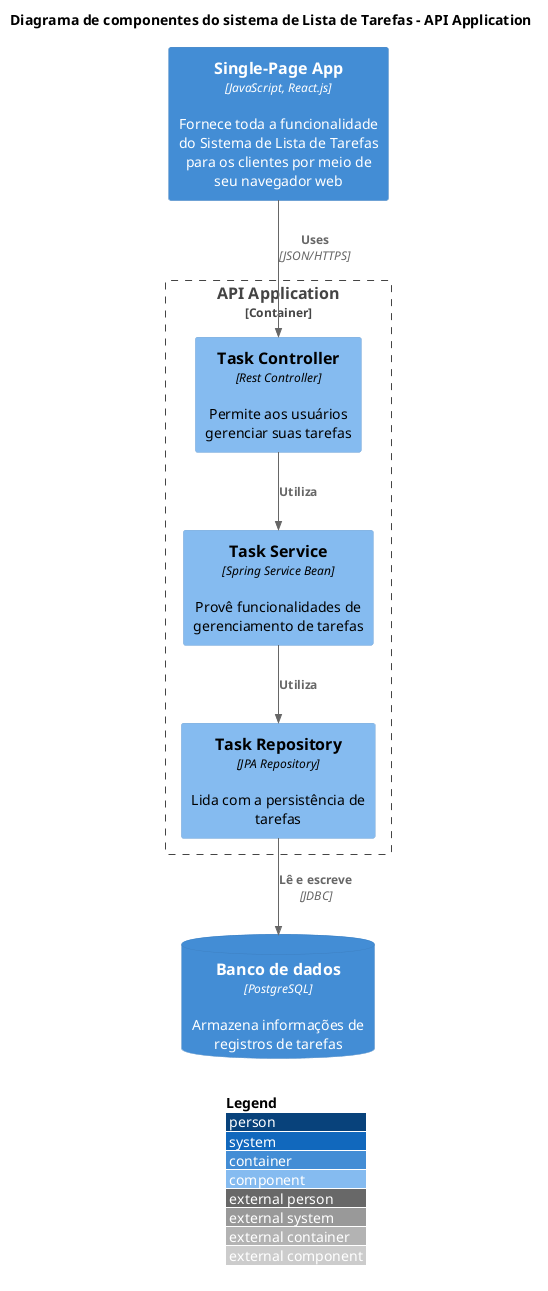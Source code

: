 @startuml c4model_nivel_3_diagrama_de_componentes
!include <C4/C4_Component>

LAYOUT_WITH_LEGEND()

title Diagrama de componentes do sistema de Lista de Tarefas - API Application

Container(spa, "Single-Page App", "JavaScript, React.js", "Fornece toda a funcionalidade do Sistema de Lista de Tarefas para os clientes por meio de seu navegador web")
ContainerDb(database, "Banco de dados", "PostgreSQL", "Armazena informações de registros de tarefas")

Container_Boundary(api, "API Application") {
    Component(task_controller, "Task Controller", "Rest Controller", "Permite aos usuários gerenciar suas tarefas")
    Component(task_service, "Task Service", "Spring Service Bean", "Provê funcionalidades de gerenciamento de tarefas")
    Component(task_repository, "Task Repository", "JPA Repository", "Lida com a persistência de tarefas")


    Rel(task_controller, task_service, "Utiliza")
    Rel(task_service, task_repository, "Utiliza")
    Rel(task_repository, database, "Lê e escreve", "JDBC")
}

Rel(spa, task_controller, "Uses", "JSON/HTTPS")

@enduml